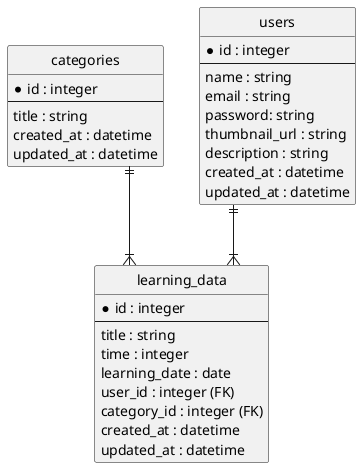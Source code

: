 @startuml
hide circle
hide methods
skinparam linetype ortho

entity categories {
  *id : integer
  --
  title : string
  created_at : datetime
  updated_at : datetime
}

entity learning_data {
  *id : integer
  --
  title : string
  time : integer
  learning_date : date
  user_id : integer (FK)
  category_id : integer (FK)
  created_at : datetime
  updated_at : datetime
}

entity users {
  *id : integer
  --
  name : string
  email : string
  password: string
  thumbnail_url : string
  description : string
  created_at : datetime
  updated_at : datetime
}

users ||--|{ learning_data
categories ||--|{ learning_data

@enduml